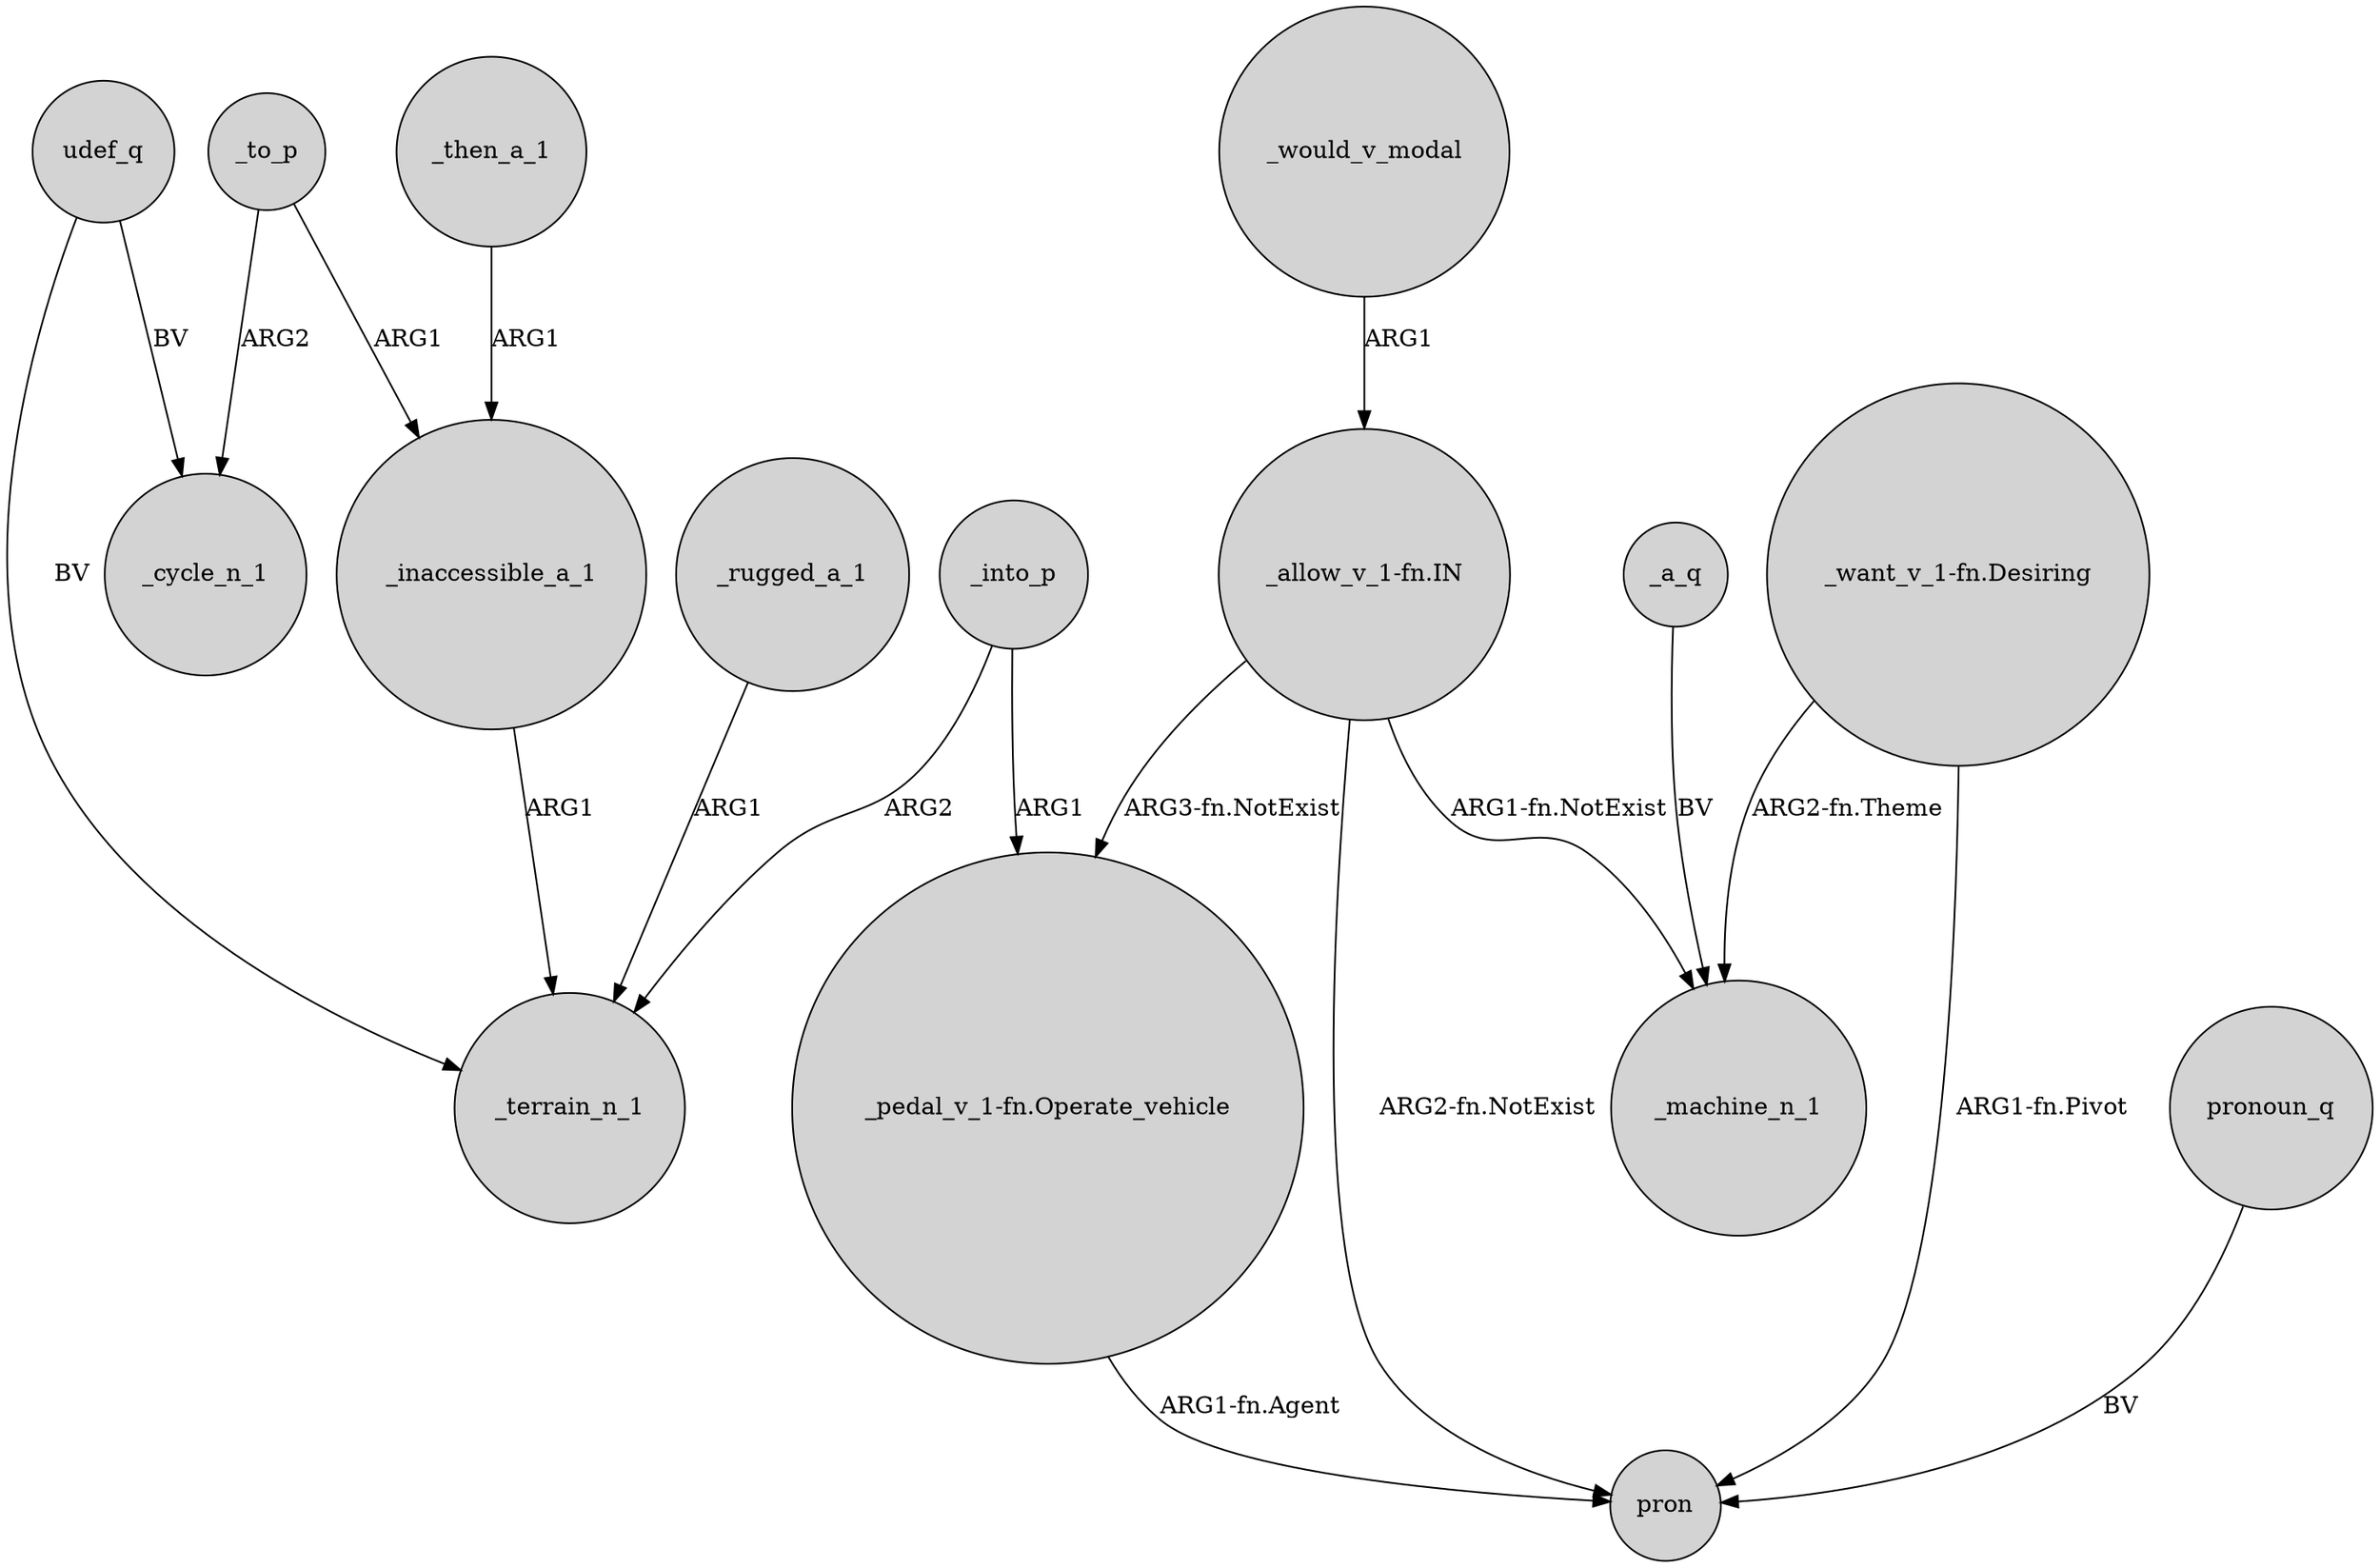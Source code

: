 digraph {
	node [shape=circle style=filled]
	_to_p -> _cycle_n_1 [label=ARG2]
	"_want_v_1-fn.Desiring" -> pron [label="ARG1-fn.Pivot"]
	udef_q -> _cycle_n_1 [label=BV]
	"_pedal_v_1-fn.Operate_vehicle" -> pron [label="ARG1-fn.Agent"]
	_a_q -> _machine_n_1 [label=BV]
	_into_p -> "_pedal_v_1-fn.Operate_vehicle" [label=ARG1]
	_would_v_modal -> "_allow_v_1-fn.IN" [label=ARG1]
	_into_p -> _terrain_n_1 [label=ARG2]
	"_allow_v_1-fn.IN" -> pron [label="ARG2-fn.NotExist"]
	_rugged_a_1 -> _terrain_n_1 [label=ARG1]
	"_want_v_1-fn.Desiring" -> _machine_n_1 [label="ARG2-fn.Theme"]
	"_allow_v_1-fn.IN" -> _machine_n_1 [label="ARG1-fn.NotExist"]
	_inaccessible_a_1 -> _terrain_n_1 [label=ARG1]
	"_allow_v_1-fn.IN" -> "_pedal_v_1-fn.Operate_vehicle" [label="ARG3-fn.NotExist"]
	_to_p -> _inaccessible_a_1 [label=ARG1]
	_then_a_1 -> _inaccessible_a_1 [label=ARG1]
	udef_q -> _terrain_n_1 [label=BV]
	pronoun_q -> pron [label=BV]
}
